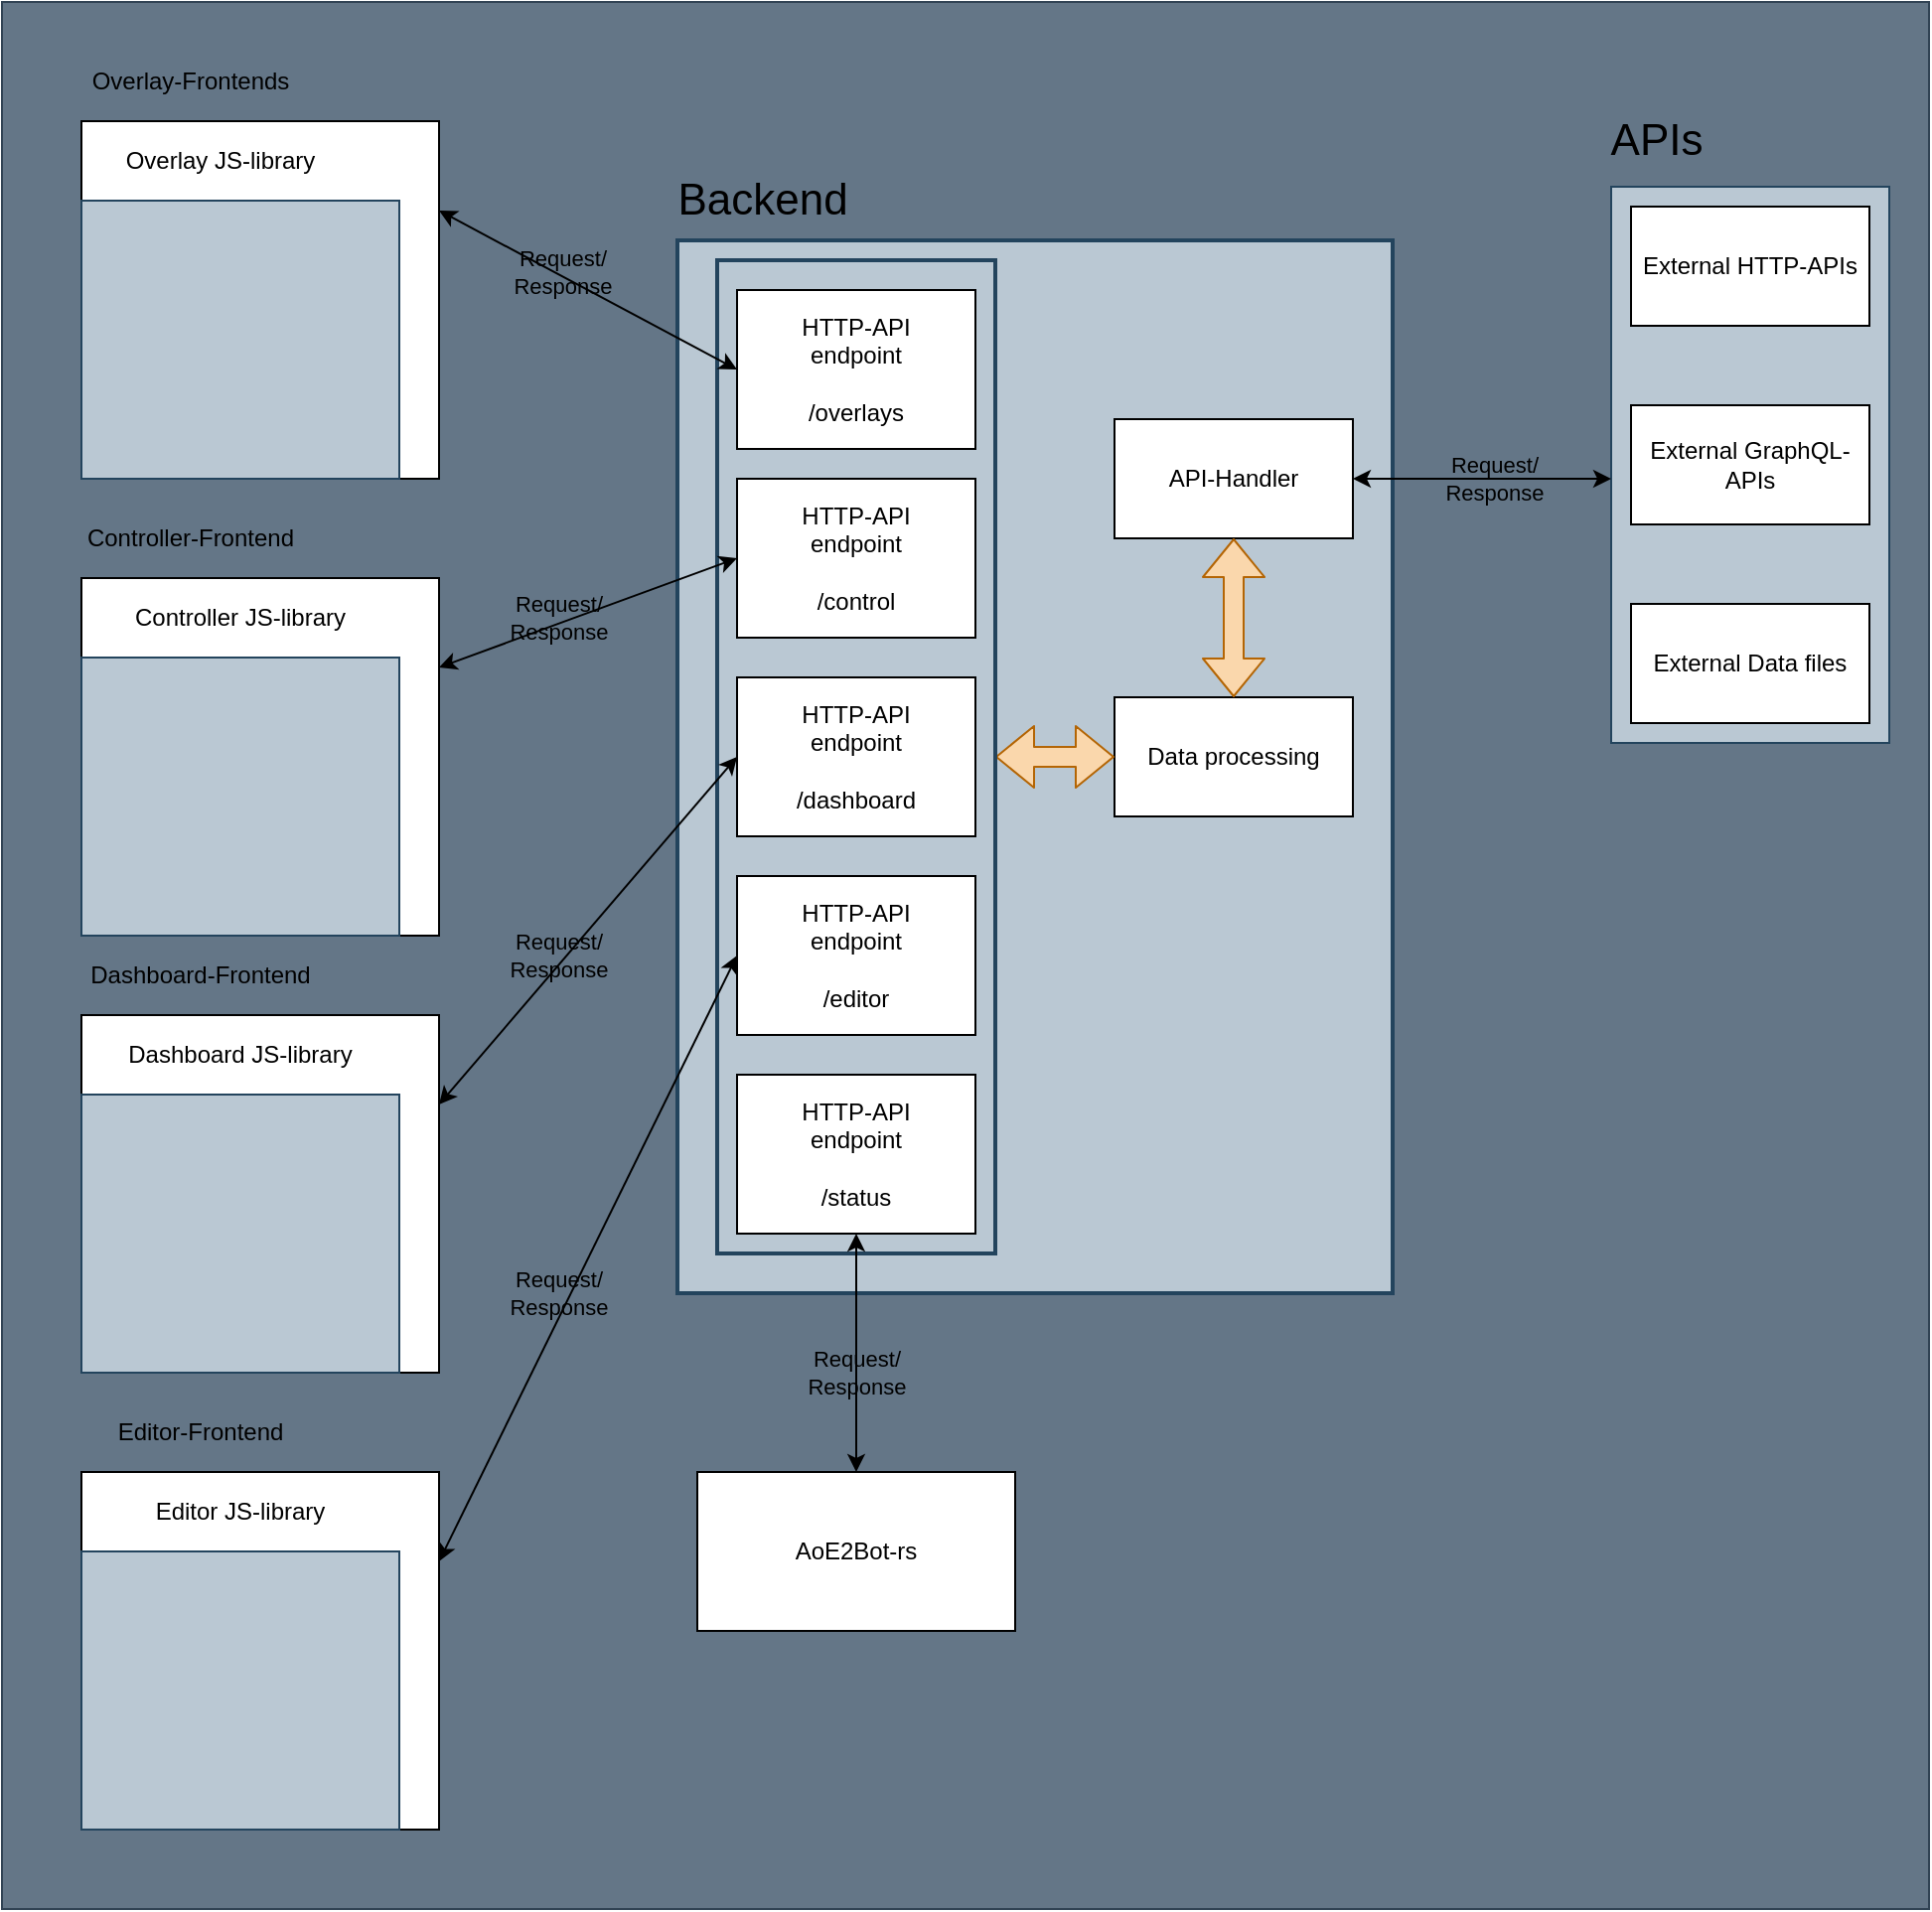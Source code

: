 <mxfile version="13.10.0" type="embed">
    <diagram id="LRdyjBB72ENjMIJOF62B" name="Page-1">
        <mxGraphModel dx="1315" dy="929" grid="1" gridSize="10" guides="1" tooltips="1" connect="1" arrows="1" fold="1" page="1" pageScale="1" pageWidth="827" pageHeight="1169" math="0" shadow="0">
            <root>
                <mxCell id="0"/>
                <mxCell id="1" parent="0"/>
                <mxCell id="57" value="" style="rounded=0;whiteSpace=wrap;html=1;fillColor=#647687;strokeColor=#314354;fontColor=#ffffff;" vertex="1" parent="1">
                    <mxGeometry x="20" y="20" width="970" height="960" as="geometry"/>
                </mxCell>
                <mxCell id="3" value="" style="rounded=0;whiteSpace=wrap;html=1;fillColor=#bac8d3;strokeColor=#23445d;strokeWidth=2;" vertex="1" parent="1">
                    <mxGeometry x="360" y="140" width="360" height="530" as="geometry"/>
                </mxCell>
                <mxCell id="17" value="" style="rounded=0;whiteSpace=wrap;html=1;fillColor=#bac8d3;strokeColor=#23445d;" vertex="1" parent="1">
                    <mxGeometry x="830" y="113" width="140" height="280" as="geometry"/>
                </mxCell>
                <mxCell id="2" value="" style="rounded=0;whiteSpace=wrap;html=1;" vertex="1" parent="1">
                    <mxGeometry x="60" y="80" width="180" height="180" as="geometry"/>
                </mxCell>
                <mxCell id="4" value="" style="rounded=0;whiteSpace=wrap;html=1;fillColor=#bac8d3;strokeColor=#23445d;" vertex="1" parent="1">
                    <mxGeometry x="60" y="120" width="160" height="140" as="geometry"/>
                </mxCell>
                <mxCell id="5" value="Overlay-Frontends" style="text;html=1;strokeColor=none;fillColor=none;align=center;verticalAlign=middle;whiteSpace=wrap;rounded=0;" vertex="1" parent="1">
                    <mxGeometry x="60" y="50" width="110" height="20" as="geometry"/>
                </mxCell>
                <mxCell id="6" value="Overlay JS-library" style="text;html=1;strokeColor=none;fillColor=none;align=center;verticalAlign=middle;whiteSpace=wrap;rounded=0;" vertex="1" parent="1">
                    <mxGeometry x="80" y="90" width="100" height="20" as="geometry"/>
                </mxCell>
                <mxCell id="8" value="Backend" style="text;html=1;strokeColor=none;fillColor=none;align=center;verticalAlign=middle;whiteSpace=wrap;rounded=0;fontSize=22;" vertex="1" parent="1">
                    <mxGeometry x="383" y="110" width="40" height="20" as="geometry"/>
                </mxCell>
                <mxCell id="12" value="API-Handler" style="rounded=0;whiteSpace=wrap;html=1;" vertex="1" parent="1">
                    <mxGeometry x="580" y="230" width="120" height="60" as="geometry"/>
                </mxCell>
                <mxCell id="13" value="Data processing" style="rounded=0;whiteSpace=wrap;html=1;" vertex="1" parent="1">
                    <mxGeometry x="580" y="370" width="120" height="60" as="geometry"/>
                </mxCell>
                <mxCell id="14" value="External HTTP-APIs" style="rounded=0;whiteSpace=wrap;html=1;" vertex="1" parent="1">
                    <mxGeometry x="840" y="123" width="120" height="60" as="geometry"/>
                </mxCell>
                <mxCell id="15" value="External GraphQL-APIs" style="rounded=0;whiteSpace=wrap;html=1;" vertex="1" parent="1">
                    <mxGeometry x="840" y="223" width="120" height="60" as="geometry"/>
                </mxCell>
                <mxCell id="16" value="External Data files" style="rounded=0;whiteSpace=wrap;html=1;" vertex="1" parent="1">
                    <mxGeometry x="840" y="323" width="120" height="60" as="geometry"/>
                </mxCell>
                <mxCell id="18" value="" style="endArrow=classic;startArrow=classic;html=1;entryX=0;entryY=0.525;entryDx=0;entryDy=0;entryPerimeter=0;" edge="1" parent="1" source="12" target="17">
                    <mxGeometry width="50" height="50" relative="1" as="geometry">
                        <mxPoint x="690" y="310" as="sourcePoint"/>
                        <mxPoint x="740" y="260" as="targetPoint"/>
                    </mxGeometry>
                </mxCell>
                <mxCell id="27" value="Request/&lt;br&gt;Response" style="edgeLabel;html=1;align=center;verticalAlign=middle;resizable=0;points=[];labelBackgroundColor=none;" vertex="1" connectable="0" parent="18">
                    <mxGeometry x="-0.328" y="5" relative="1" as="geometry">
                        <mxPoint x="27.34" y="5.0" as="offset"/>
                    </mxGeometry>
                </mxCell>
                <mxCell id="21" value="" style="rounded=0;whiteSpace=wrap;html=1;" vertex="1" parent="1">
                    <mxGeometry x="60" y="310" width="180" height="180" as="geometry"/>
                </mxCell>
                <mxCell id="22" value="" style="rounded=0;whiteSpace=wrap;html=1;fillColor=#bac8d3;strokeColor=#23445d;" vertex="1" parent="1">
                    <mxGeometry x="60" y="350" width="160" height="140" as="geometry"/>
                </mxCell>
                <mxCell id="23" value="Controller-Frontend" style="text;html=1;strokeColor=none;fillColor=none;align=center;verticalAlign=middle;whiteSpace=wrap;rounded=0;" vertex="1" parent="1">
                    <mxGeometry x="60" y="280" width="110" height="20" as="geometry"/>
                </mxCell>
                <mxCell id="24" value="Controller JS-library" style="text;html=1;strokeColor=none;fillColor=none;align=center;verticalAlign=middle;whiteSpace=wrap;rounded=0;" vertex="1" parent="1">
                    <mxGeometry x="80" y="320" width="120" height="20" as="geometry"/>
                </mxCell>
                <mxCell id="29" value="Request/&lt;br&gt;Response" style="edgeLabel;html=1;align=center;verticalAlign=middle;resizable=0;points=[];labelBackgroundColor=none;" vertex="1" connectable="0" parent="1">
                    <mxGeometry x="299.995" y="330.002" as="geometry"/>
                </mxCell>
                <mxCell id="34" value="" style="rounded=0;whiteSpace=wrap;html=1;" vertex="1" parent="1">
                    <mxGeometry x="60" y="530" width="180" height="180" as="geometry"/>
                </mxCell>
                <mxCell id="35" value="" style="rounded=0;whiteSpace=wrap;html=1;fillColor=#bac8d3;strokeColor=#23445d;" vertex="1" parent="1">
                    <mxGeometry x="60" y="570" width="160" height="140" as="geometry"/>
                </mxCell>
                <mxCell id="36" value="Dashboard-Frontend" style="text;html=1;strokeColor=none;fillColor=none;align=center;verticalAlign=middle;whiteSpace=wrap;rounded=0;" vertex="1" parent="1">
                    <mxGeometry x="60" y="500" width="120" height="20" as="geometry"/>
                </mxCell>
                <mxCell id="37" value="Dashboard JS-library" style="text;html=1;strokeColor=none;fillColor=none;align=center;verticalAlign=middle;whiteSpace=wrap;rounded=0;" vertex="1" parent="1">
                    <mxGeometry x="80" y="540" width="120" height="20" as="geometry"/>
                </mxCell>
                <mxCell id="38" value="Request/&lt;br&gt;Response" style="edgeLabel;html=1;align=center;verticalAlign=middle;resizable=0;points=[];labelBackgroundColor=none;" vertex="1" connectable="0" parent="1">
                    <mxGeometry x="299.995" y="500.002" as="geometry"/>
                </mxCell>
                <mxCell id="40" value="" style="rounded=0;whiteSpace=wrap;html=1;" vertex="1" parent="1">
                    <mxGeometry x="60" y="760" width="180" height="180" as="geometry"/>
                </mxCell>
                <mxCell id="41" value="" style="rounded=0;whiteSpace=wrap;html=1;fillColor=#bac8d3;strokeColor=#23445d;" vertex="1" parent="1">
                    <mxGeometry x="60" y="800" width="160" height="140" as="geometry"/>
                </mxCell>
                <mxCell id="42" value="Editor-Frontend" style="text;html=1;strokeColor=none;fillColor=none;align=center;verticalAlign=middle;whiteSpace=wrap;rounded=0;" vertex="1" parent="1">
                    <mxGeometry x="60" y="730" width="120" height="20" as="geometry"/>
                </mxCell>
                <mxCell id="43" value="Editor JS-library" style="text;html=1;strokeColor=none;fillColor=none;align=center;verticalAlign=middle;whiteSpace=wrap;rounded=0;" vertex="1" parent="1">
                    <mxGeometry x="80" y="770" width="120" height="20" as="geometry"/>
                </mxCell>
                <mxCell id="46" value="AoE2Bot-rs" style="rounded=0;whiteSpace=wrap;html=1;" vertex="1" parent="1">
                    <mxGeometry x="370" y="760" width="160" height="80" as="geometry"/>
                </mxCell>
                <mxCell id="49" value="Request/&lt;br&gt;Response" style="edgeLabel;html=1;align=center;verticalAlign=middle;resizable=0;points=[];labelBackgroundColor=none;" vertex="1" connectable="0" parent="1">
                    <mxGeometry x="299.995" y="670.002" as="geometry"/>
                </mxCell>
                <mxCell id="50" value="Request/&lt;br&gt;Response" style="edgeLabel;html=1;align=center;verticalAlign=middle;resizable=0;points=[];labelBackgroundColor=none;" vertex="1" connectable="0" parent="1">
                    <mxGeometry x="449.995" y="710.002" as="geometry"/>
                </mxCell>
                <mxCell id="54" value="" style="shape=flexArrow;endArrow=classic;startArrow=classic;html=1;entryX=0;entryY=0.5;entryDx=0;entryDy=0;exitX=1;exitY=0.5;exitDx=0;exitDy=0;fillColor=#fad7ac;strokeColor=#b46504;" edge="1" parent="1" source="55" target="13">
                    <mxGeometry width="50" height="50" relative="1" as="geometry">
                        <mxPoint x="520" y="410" as="sourcePoint"/>
                        <mxPoint x="570" y="360" as="targetPoint"/>
                    </mxGeometry>
                </mxCell>
                <mxCell id="55" value="" style="rounded=0;whiteSpace=wrap;html=1;fillColor=#bac8d3;strokeColor=#23445d;strokeWidth=2;" vertex="1" parent="1">
                    <mxGeometry x="380" y="150" width="140" height="500" as="geometry"/>
                </mxCell>
                <mxCell id="10" value="&lt;span&gt;HTTP-API&lt;/span&gt;&lt;br&gt;&lt;span&gt;endpoint&lt;br&gt;&lt;br&gt;/overlays&lt;br&gt;&lt;/span&gt;" style="rounded=0;whiteSpace=wrap;html=1;" vertex="1" parent="1">
                    <mxGeometry x="390" y="165" width="120" height="80" as="geometry"/>
                </mxCell>
                <mxCell id="25" value="&lt;span&gt;HTTP-API&lt;/span&gt;&lt;br&gt;&lt;span&gt;endpoint&lt;br&gt;&lt;br&gt;/control&lt;br&gt;&lt;/span&gt;" style="rounded=0;whiteSpace=wrap;html=1;" vertex="1" parent="1">
                    <mxGeometry x="390" y="260" width="120" height="80" as="geometry"/>
                </mxCell>
                <mxCell id="31" value="&lt;span&gt;HTTP-API&lt;/span&gt;&lt;br&gt;&lt;span&gt;endpoint&lt;br&gt;&lt;br&gt;/dashboard&lt;br&gt;&lt;/span&gt;" style="rounded=0;whiteSpace=wrap;html=1;" vertex="1" parent="1">
                    <mxGeometry x="390" y="360" width="120" height="80" as="geometry"/>
                </mxCell>
                <mxCell id="32" value="&lt;span&gt;HTTP-API&lt;/span&gt;&lt;br&gt;&lt;span&gt;endpoint&lt;br&gt;&lt;br&gt;/editor&lt;br&gt;&lt;/span&gt;" style="rounded=0;whiteSpace=wrap;html=1;" vertex="1" parent="1">
                    <mxGeometry x="390" y="460" width="120" height="80" as="geometry"/>
                </mxCell>
                <mxCell id="33" value="&lt;span&gt;HTTP-API&lt;/span&gt;&lt;br&gt;&lt;span&gt;endpoint&lt;br&gt;&lt;br&gt;/status&lt;br&gt;&lt;/span&gt;" style="rounded=0;whiteSpace=wrap;html=1;" vertex="1" parent="1">
                    <mxGeometry x="390" y="560" width="120" height="80" as="geometry"/>
                </mxCell>
                <mxCell id="28" value="" style="endArrow=classic;startArrow=classic;html=1;exitX=1;exitY=0.25;exitDx=0;exitDy=0;entryX=0;entryY=0.5;entryDx=0;entryDy=0;" edge="1" parent="1" source="21" target="25">
                    <mxGeometry width="50" height="50" relative="1" as="geometry">
                        <mxPoint x="260" y="380" as="sourcePoint"/>
                        <mxPoint x="310" y="330" as="targetPoint"/>
                    </mxGeometry>
                </mxCell>
                <mxCell id="7" value="" style="endArrow=classic;startArrow=classic;html=1;exitX=1;exitY=0.25;exitDx=0;exitDy=0;entryX=0;entryY=0.5;entryDx=0;entryDy=0;" edge="1" parent="1" source="2" target="10">
                    <mxGeometry width="50" height="50" relative="1" as="geometry">
                        <mxPoint x="260" y="140" as="sourcePoint"/>
                        <mxPoint x="340" y="140" as="targetPoint"/>
                    </mxGeometry>
                </mxCell>
                <mxCell id="26" value="Request/&lt;br&gt;Response" style="edgeLabel;html=1;align=center;verticalAlign=middle;resizable=0;points=[];labelBackgroundColor=none;" vertex="1" connectable="0" parent="7">
                    <mxGeometry x="-0.193" y="2" relative="1" as="geometry">
                        <mxPoint as="offset"/>
                    </mxGeometry>
                </mxCell>
                <mxCell id="39" value="" style="endArrow=classic;startArrow=classic;html=1;exitX=1;exitY=0.25;exitDx=0;exitDy=0;entryX=0;entryY=0.5;entryDx=0;entryDy=0;" edge="1" parent="1" source="34" target="31">
                    <mxGeometry width="50" height="50" relative="1" as="geometry">
                        <mxPoint x="240" y="570" as="sourcePoint"/>
                        <mxPoint x="390" y="515" as="targetPoint"/>
                    </mxGeometry>
                </mxCell>
                <mxCell id="44" value="" style="endArrow=classic;startArrow=classic;html=1;exitX=1;exitY=0.25;exitDx=0;exitDy=0;entryX=0;entryY=0.5;entryDx=0;entryDy=0;" edge="1" parent="1" source="40" target="32">
                    <mxGeometry width="50" height="50" relative="1" as="geometry">
                        <mxPoint x="264" y="845" as="sourcePoint"/>
                        <mxPoint x="414" y="670" as="targetPoint"/>
                    </mxGeometry>
                </mxCell>
                <mxCell id="47" value="" style="endArrow=classic;startArrow=classic;html=1;exitX=0.5;exitY=0;exitDx=0;exitDy=0;entryX=0.5;entryY=1;entryDx=0;entryDy=0;" edge="1" parent="1" source="46" target="33">
                    <mxGeometry width="50" height="50" relative="1" as="geometry">
                        <mxPoint x="440" y="750" as="sourcePoint"/>
                        <mxPoint x="490" y="700" as="targetPoint"/>
                    </mxGeometry>
                </mxCell>
                <mxCell id="56" value="" style="shape=flexArrow;endArrow=classic;startArrow=classic;html=1;entryX=0.5;entryY=1;entryDx=0;entryDy=0;exitX=0.5;exitY=0;exitDx=0;exitDy=0;fillColor=#fad7ac;strokeColor=#b46504;" edge="1" parent="1" source="13" target="12">
                    <mxGeometry width="50" height="50" relative="1" as="geometry">
                        <mxPoint x="610" y="360" as="sourcePoint"/>
                        <mxPoint x="660" y="310" as="targetPoint"/>
                    </mxGeometry>
                </mxCell>
                <mxCell id="58" value="APIs" style="text;html=1;strokeColor=none;fillColor=none;align=center;verticalAlign=middle;whiteSpace=wrap;rounded=0;labelBackgroundColor=none;fontSize=22;" vertex="1" parent="1">
                    <mxGeometry x="833" y="80" width="40" height="20" as="geometry"/>
                </mxCell>
            </root>
        </mxGraphModel>
    </diagram>
</mxfile>